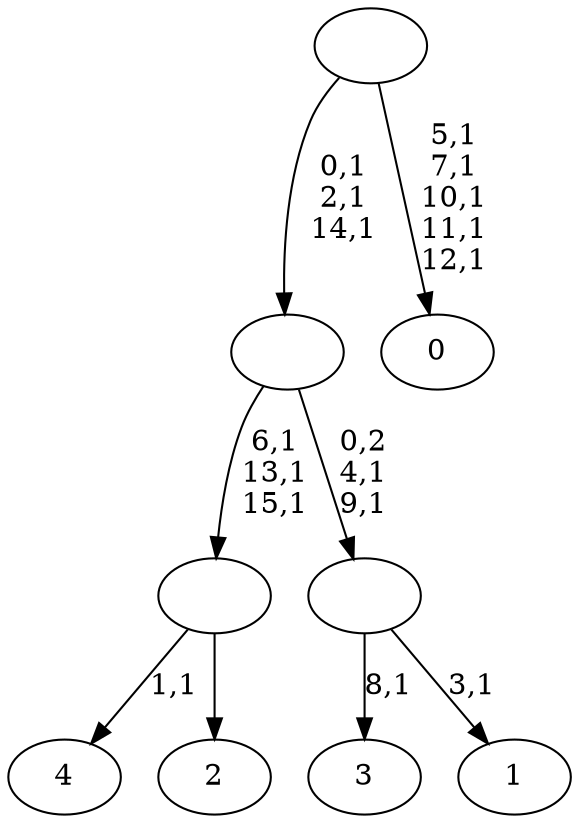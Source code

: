 digraph T {
	21 [label="4"]
	19 [label="3"]
	17 [label="2"]
	16 [label=""]
	13 [label="1"]
	11 [label=""]
	9 [label=""]
	6 [label="0"]
	0 [label=""]
	16 -> 21 [label="1,1"]
	16 -> 17 [label=""]
	11 -> 13 [label="3,1"]
	11 -> 19 [label="8,1"]
	9 -> 11 [label="0,2\n4,1\n9,1"]
	9 -> 16 [label="6,1\n13,1\n15,1"]
	0 -> 6 [label="5,1\n7,1\n10,1\n11,1\n12,1"]
	0 -> 9 [label="0,1\n2,1\n14,1"]
}
